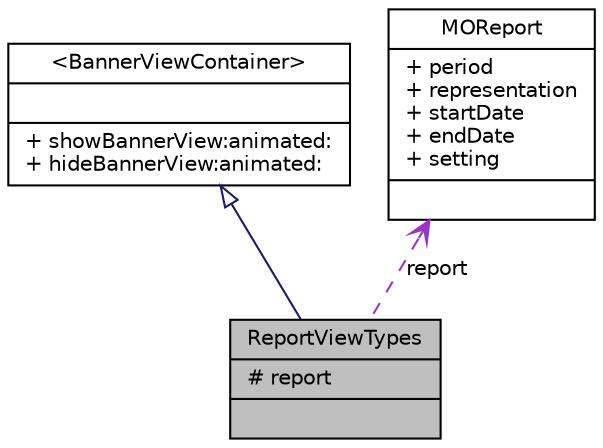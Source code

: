 digraph G
{
  edge [fontname="Helvetica",fontsize="10",labelfontname="Helvetica",labelfontsize="10"];
  node [fontname="Helvetica",fontsize="10",shape=record];
  Node1 [label="{ReportViewTypes\n|# report\l|}",height=0.2,width=0.4,color="black", fillcolor="grey75", style="filled" fontcolor="black"];
  Node2 -> Node1 [dir=back,color="midnightblue",fontsize="10",style="solid",arrowtail="empty",fontname="Helvetica"];
  Node2 [label="{\<BannerViewContainer\>\n||+ showBannerView:animated:\l+ hideBannerView:animated:\l}",height=0.2,width=0.4,color="black", fillcolor="white", style="filled",URL="$protocol_banner_view_container-p.html",tooltip="The protocol is responsible for showing and hiding the iAd banner."];
  Node3 -> Node1 [dir=back,color="darkorchid3",fontsize="10",style="dashed",label="report",arrowtail="open",fontname="Helvetica"];
  Node3 [label="{MOReport\n|+ period\l+ representation\l+ startDate\l+ endDate\l+ setting\l|}",height=0.2,width=0.4,color="black", fillcolor="white", style="filled",URL="$interface_m_o_report.html",tooltip="Describes report views."];
}
